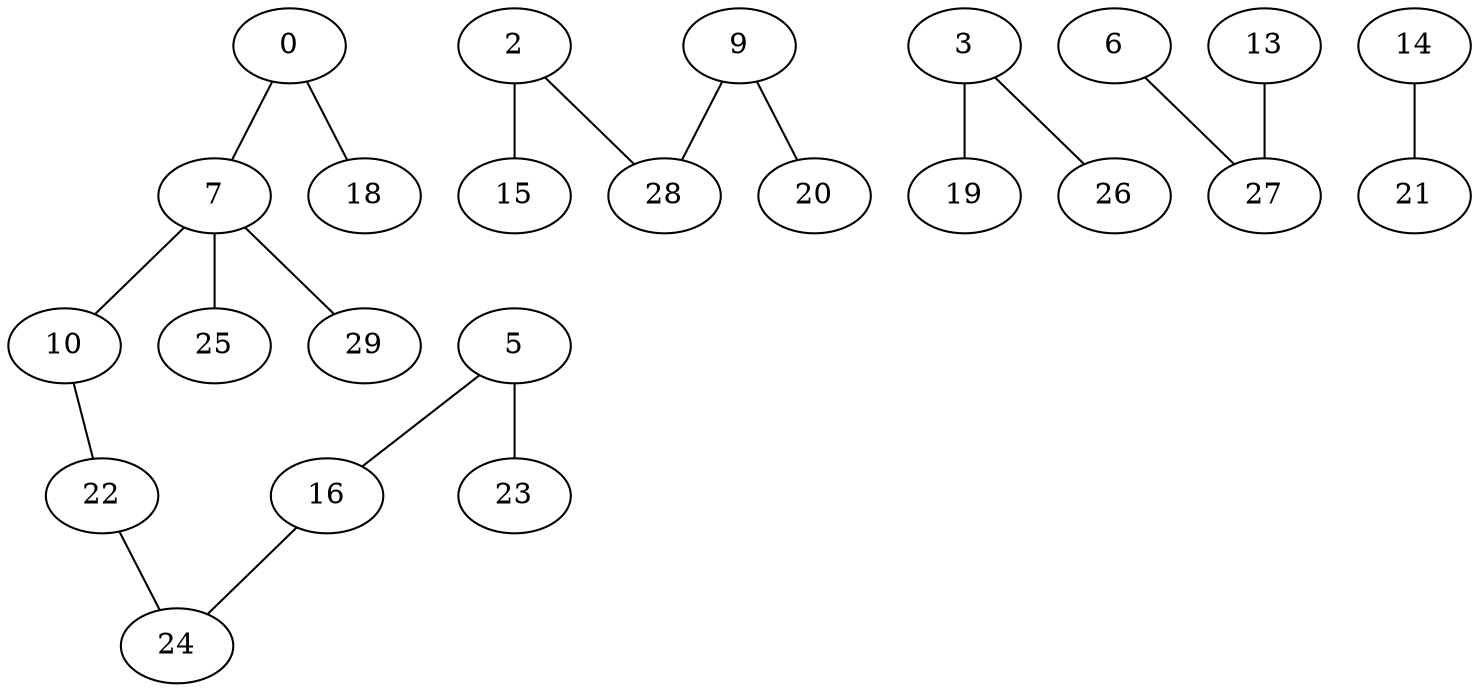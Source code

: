 graph G {
  0;
  7;
  18;
  2;
  15;
  28;
  3;
  19;
  26;
  5;
  16;
  23;
  6;
  27;
  10;
  25;
  29;
  9;
  20;
  22;
  13;
  14;
  21;
  24;
   0 -- 7;
   0 -- 18;
   2 -- 15;
   2 -- 28;
   3 -- 19;
   3 -- 26;
   5 -- 16;
   5 -- 23;
   6 -- 27;
   7 -- 10;
   7 -- 25;
   7 -- 29;
   9 -- 20;
   9 -- 28;
   10 -- 22;
   13 -- 27;
   14 -- 21;
   16 -- 24;
   22 -- 24;
}
